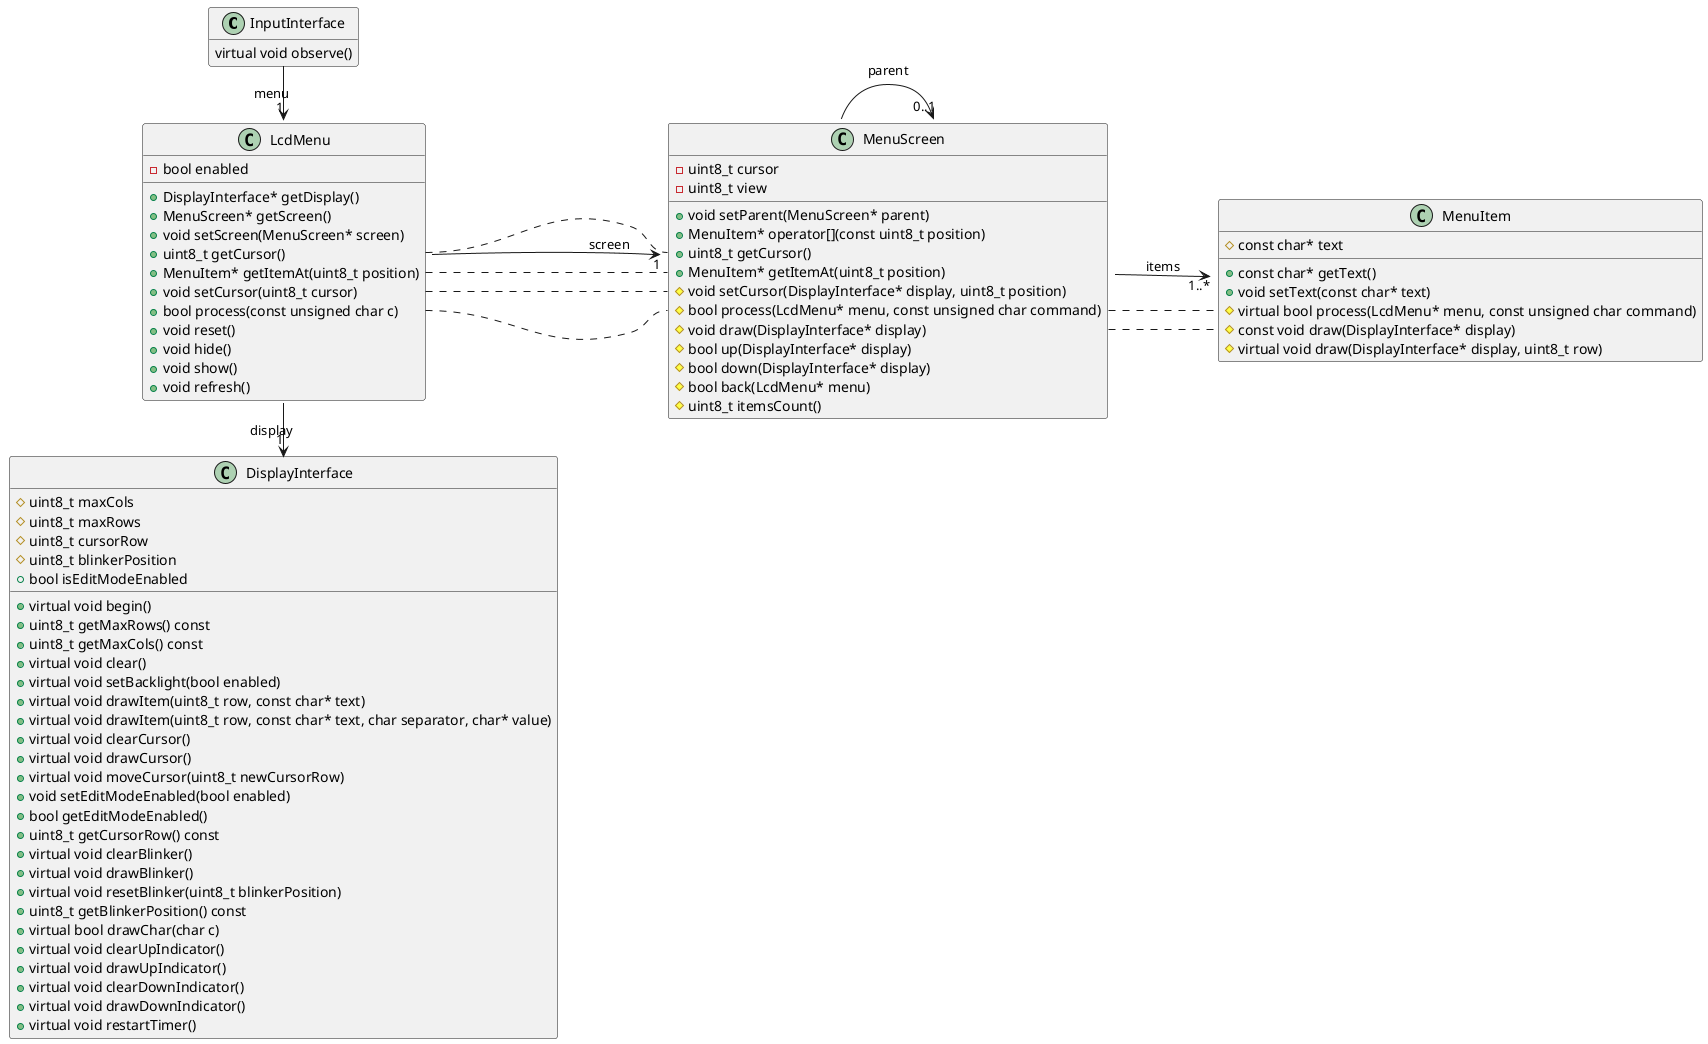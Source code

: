 @startuml
skinparam backgroundColor #FFFFFF60
' https://www.plantuml.com/plantuml/uml/

hide empty members
left to right direction

class InputInterface {
    virtual void observe()
}

class DisplayInterface {
    #uint8_t maxCols
    #uint8_t maxRows
    #uint8_t cursorRow
    #uint8_t blinkerPosition
    +bool isEditModeEnabled
    +virtual void begin()
    +uint8_t getMaxRows() const
    +uint8_t getMaxCols() const
    +virtual void clear()
    +virtual void setBacklight(bool enabled)
    +virtual void drawItem(uint8_t row, const char* text)
    +virtual void drawItem(uint8_t row, const char* text, char separator, char* value)
    +virtual void clearCursor()
    +virtual void drawCursor()
    +virtual void moveCursor(uint8_t newCursorRow)
    +void setEditModeEnabled(bool enabled)
    +bool getEditModeEnabled()
    +uint8_t getCursorRow() const
    +virtual void clearBlinker()
    +virtual void drawBlinker()
    +virtual void resetBlinker(uint8_t blinkerPosition)
    +uint8_t getBlinkerPosition() const
    +virtual bool drawChar(char c)
    +virtual void clearUpIndicator()
    +virtual void drawUpIndicator()
    +virtual void clearDownIndicator()
    +virtual void drawDownIndicator()
    +virtual void restartTimer()
}

class LcdMenu {
    -bool enabled
    +DisplayInterface* getDisplay()
    +MenuScreen* getScreen()
    +void setScreen(MenuScreen* screen)
    +uint8_t getCursor()
    +MenuItem* getItemAt(uint8_t position)
    +void setCursor(uint8_t cursor)
    +bool process(const unsigned char c)
    +void reset()
    +void hide()
    +void show()
    +void refresh()

}

class MenuScreen {
    -uint8_t cursor
    -uint8_t view
    +void setParent(MenuScreen* parent)
    +MenuItem* operator[](const uint8_t position)
    +uint8_t getCursor()
    +MenuItem* getItemAt(uint8_t position)
    #void setCursor(DisplayInterface* display, uint8_t position)
    #bool process(LcdMenu* menu, const unsigned char command)
    #void draw(DisplayInterface* display)
    #bool up(DisplayInterface* display)
    #bool down(DisplayInterface* display)
    #bool back(LcdMenu* menu)
    #uint8_t itemsCount()

}

class MenuItem {
    #const char* text
    +const char* getText()
    +void setText(const char* text)
    #virtual bool process(LcdMenu* menu, const unsigned char command)
    #const void draw(DisplayInterface* display)
    #virtual void draw(DisplayInterface* display, uint8_t row)
}

InputInterface -r-> "1" LcdMenu : menu
LcdMenu -r-> "1" DisplayInterface : display
LcdMenu -d-> "1" MenuScreen : screen
MenuScreen -d-> "1..*" MenuItem : items
MenuScreen --> "0..1" MenuScreen : parent

LcdMenu::process .. MenuScreen::process
LcdMenu::getCursor .. MenuScreen::getCursor
LcdMenu::setCursor .. MenuScreen::setCursor
LcdMenu::getItemAt .. MenuScreen::getItemAt

MenuScreen::process .. MenuItem::process
MenuScreen::draw .. MenuItem::draw

@enduml
